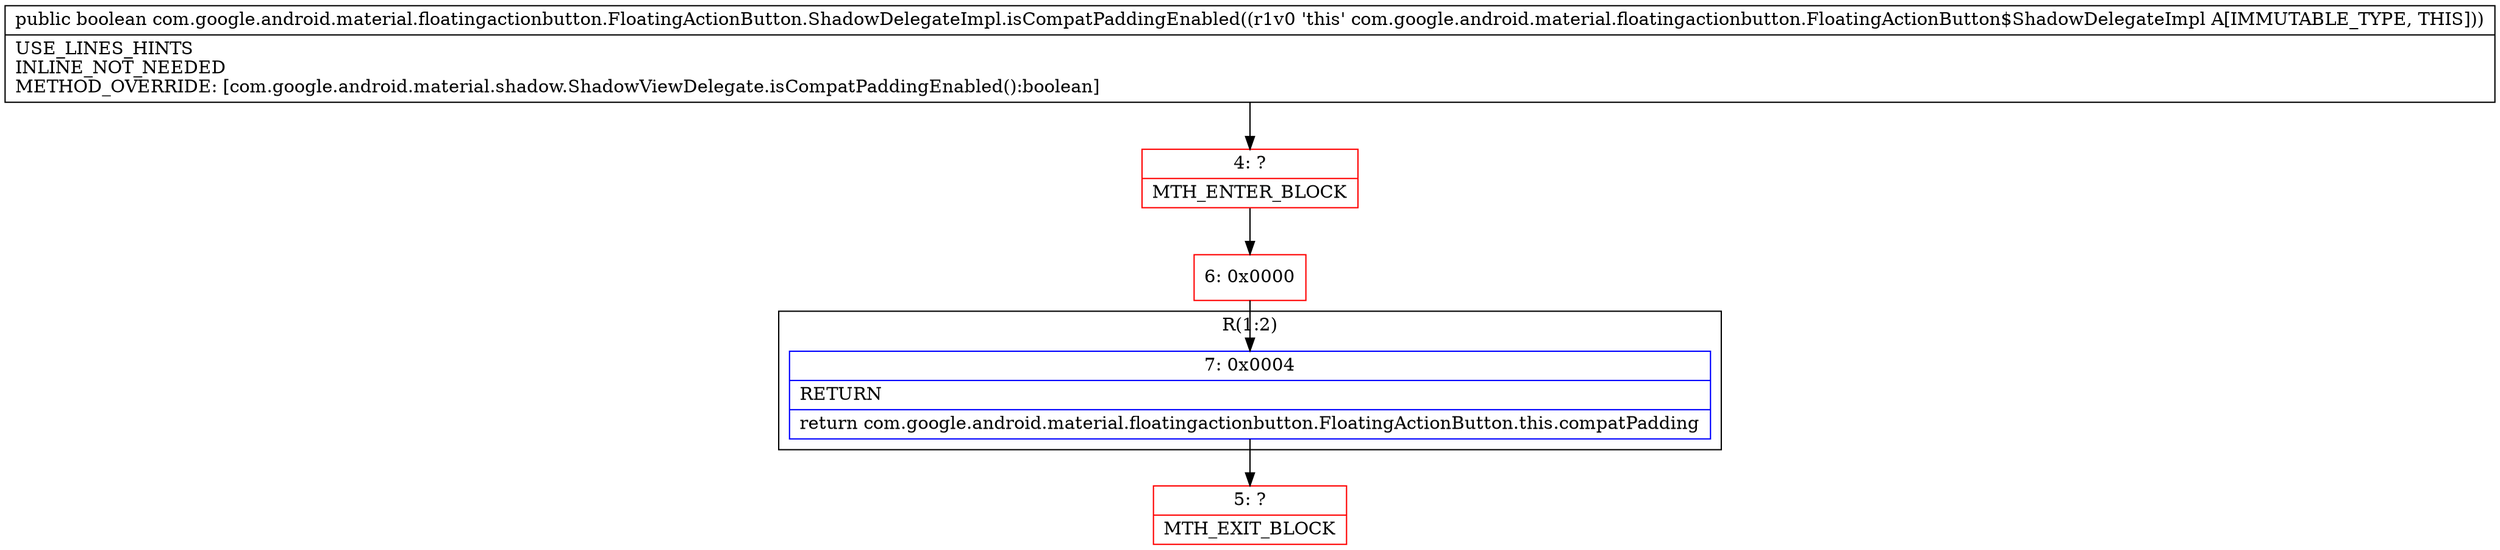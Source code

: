 digraph "CFG forcom.google.android.material.floatingactionbutton.FloatingActionButton.ShadowDelegateImpl.isCompatPaddingEnabled()Z" {
subgraph cluster_Region_1021485151 {
label = "R(1:2)";
node [shape=record,color=blue];
Node_7 [shape=record,label="{7\:\ 0x0004|RETURN\l|return com.google.android.material.floatingactionbutton.FloatingActionButton.this.compatPadding\l}"];
}
Node_4 [shape=record,color=red,label="{4\:\ ?|MTH_ENTER_BLOCK\l}"];
Node_6 [shape=record,color=red,label="{6\:\ 0x0000}"];
Node_5 [shape=record,color=red,label="{5\:\ ?|MTH_EXIT_BLOCK\l}"];
MethodNode[shape=record,label="{public boolean com.google.android.material.floatingactionbutton.FloatingActionButton.ShadowDelegateImpl.isCompatPaddingEnabled((r1v0 'this' com.google.android.material.floatingactionbutton.FloatingActionButton$ShadowDelegateImpl A[IMMUTABLE_TYPE, THIS]))  | USE_LINES_HINTS\lINLINE_NOT_NEEDED\lMETHOD_OVERRIDE: [com.google.android.material.shadow.ShadowViewDelegate.isCompatPaddingEnabled():boolean]\l}"];
MethodNode -> Node_4;Node_7 -> Node_5;
Node_4 -> Node_6;
Node_6 -> Node_7;
}

